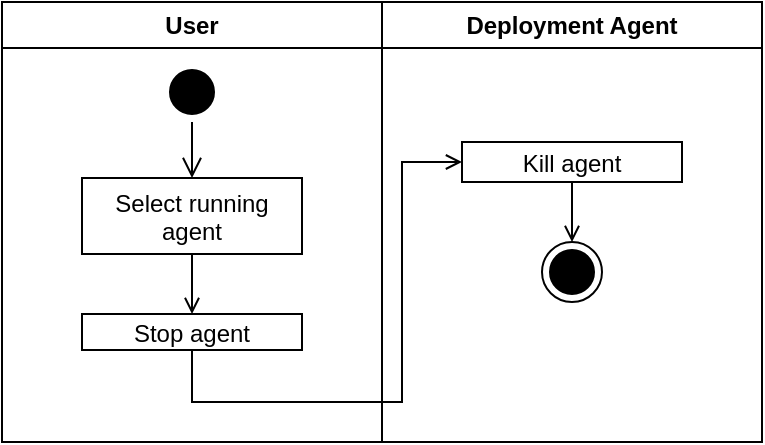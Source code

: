 <mxfile version="24.7.5">
  <diagram name="Page-1" id="e7e014a7-5840-1c2e-5031-d8a46d1fe8dd">
    <mxGraphModel dx="792" dy="1187" grid="1" gridSize="10" guides="1" tooltips="1" connect="1" arrows="1" fold="1" page="1" pageScale="1" pageWidth="1169" pageHeight="826" background="none" math="0" shadow="0">
      <root>
        <mxCell id="0" />
        <mxCell id="1" parent="0" />
        <mxCell id="eL9iIxsxxshVKPqE0q5u-58" value="User" style="swimlane;whiteSpace=wrap;movable=1;resizable=1;rotatable=1;deletable=1;editable=1;locked=0;connectable=1;" parent="1" vertex="1">
          <mxGeometry x="30" y="40" width="190" height="220" as="geometry">
            <mxRectangle x="164.5" y="128" width="70" height="30" as="alternateBounds" />
          </mxGeometry>
        </mxCell>
        <mxCell id="eL9iIxsxxshVKPqE0q5u-59" value="" style="ellipse;shape=startState;fillColor=#000000;strokeColor=default;" parent="eL9iIxsxxshVKPqE0q5u-58" vertex="1">
          <mxGeometry x="80" y="30" width="30" height="30" as="geometry" />
        </mxCell>
        <mxCell id="eL9iIxsxxshVKPqE0q5u-60" value="" style="edgeStyle=elbowEdgeStyle;elbow=horizontal;verticalAlign=bottom;endArrow=open;endSize=8;strokeColor=default;endFill=1;rounded=0;entryX=0.5;entryY=0;entryDx=0;entryDy=0;" parent="eL9iIxsxxshVKPqE0q5u-58" source="eL9iIxsxxshVKPqE0q5u-59" target="eL9iIxsxxshVKPqE0q5u-71" edge="1">
          <mxGeometry x="100" y="40" as="geometry">
            <mxPoint x="95" y="80" as="targetPoint" />
          </mxGeometry>
        </mxCell>
        <mxCell id="eL9iIxsxxshVKPqE0q5u-70" style="edgeStyle=orthogonalEdgeStyle;rounded=0;orthogonalLoop=1;jettySize=auto;html=1;entryX=0.5;entryY=0;entryDx=0;entryDy=0;endArrow=open;endFill=0;" parent="eL9iIxsxxshVKPqE0q5u-58" source="eL9iIxsxxshVKPqE0q5u-71" target="eL9iIxsxxshVKPqE0q5u-75" edge="1">
          <mxGeometry relative="1" as="geometry" />
        </mxCell>
        <mxCell id="eL9iIxsxxshVKPqE0q5u-71" value="Select running&#xa;agent" style="" parent="eL9iIxsxxshVKPqE0q5u-58" vertex="1">
          <mxGeometry x="40" y="88" width="110" height="38" as="geometry" />
        </mxCell>
        <mxCell id="eL9iIxsxxshVKPqE0q5u-75" value="Stop agent" style="" parent="eL9iIxsxxshVKPqE0q5u-58" vertex="1">
          <mxGeometry x="40" y="156" width="110" height="18" as="geometry" />
        </mxCell>
        <mxCell id="eL9iIxsxxshVKPqE0q5u-76" value="Deployment Agent" style="swimlane;whiteSpace=wrap;startSize=23;movable=1;resizable=1;rotatable=1;deletable=1;editable=1;locked=0;connectable=1;" parent="1" vertex="1">
          <mxGeometry x="220" y="40" width="190" height="220" as="geometry" />
        </mxCell>
        <mxCell id="eL9iIxsxxshVKPqE0q5u-80" style="edgeStyle=orthogonalEdgeStyle;rounded=0;orthogonalLoop=1;jettySize=auto;html=1;exitX=0.5;exitY=1;exitDx=0;exitDy=0;entryX=0.5;entryY=0;entryDx=0;entryDy=0;endArrow=open;endFill=0;" parent="eL9iIxsxxshVKPqE0q5u-76" source="eL9iIxsxxshVKPqE0q5u-81" target="eL9iIxsxxshVKPqE0q5u-82" edge="1">
          <mxGeometry relative="1" as="geometry" />
        </mxCell>
        <mxCell id="eL9iIxsxxshVKPqE0q5u-81" value="Kill agent" style="" parent="eL9iIxsxxshVKPqE0q5u-76" vertex="1">
          <mxGeometry x="40" y="70" width="110" height="20" as="geometry" />
        </mxCell>
        <mxCell id="eL9iIxsxxshVKPqE0q5u-82" value="" style="ellipse;html=1;shape=endState;fillColor=#000000;strokeColor=default;" parent="eL9iIxsxxshVKPqE0q5u-76" vertex="1">
          <mxGeometry x="80" y="120" width="30" height="30" as="geometry" />
        </mxCell>
        <mxCell id="eL9iIxsxxshVKPqE0q5u-90" style="edgeStyle=orthogonalEdgeStyle;rounded=0;orthogonalLoop=1;jettySize=auto;html=1;entryX=0;entryY=0.5;entryDx=0;entryDy=0;endArrow=open;endFill=0;exitX=0.5;exitY=1;exitDx=0;exitDy=0;" parent="1" source="eL9iIxsxxshVKPqE0q5u-75" target="eL9iIxsxxshVKPqE0q5u-81" edge="1">
          <mxGeometry relative="1" as="geometry">
            <Array as="points">
              <mxPoint x="125" y="240" />
              <mxPoint x="230" y="240" />
              <mxPoint x="230" y="120" />
            </Array>
          </mxGeometry>
        </mxCell>
      </root>
    </mxGraphModel>
  </diagram>
</mxfile>
